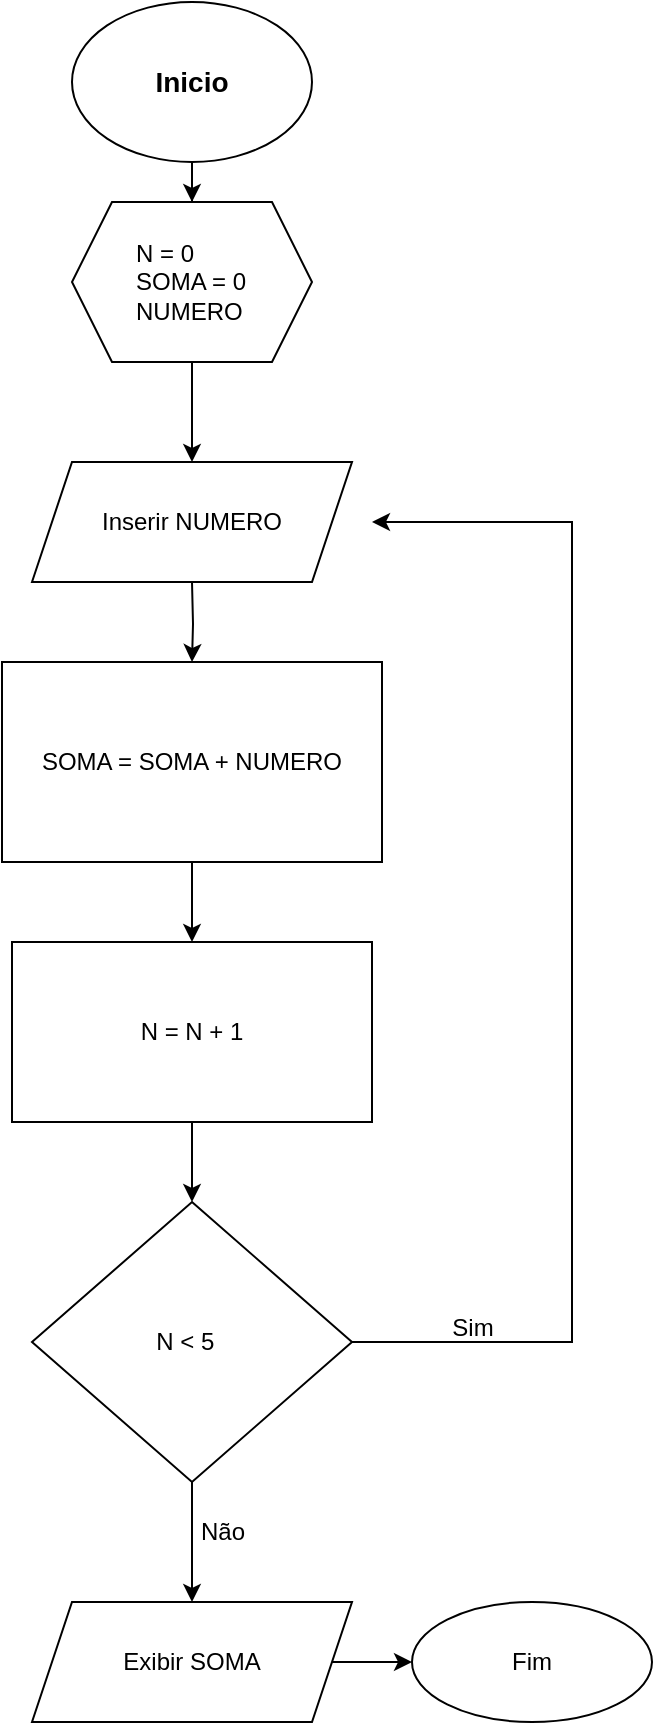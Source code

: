 <mxfile version="24.7.7">
  <diagram name="Página-1" id="Op7FiMvRSfMlOBJ0hDqU">
    <mxGraphModel dx="989" dy="542" grid="1" gridSize="10" guides="1" tooltips="1" connect="1" arrows="1" fold="1" page="1" pageScale="1" pageWidth="827" pageHeight="1169" math="0" shadow="0">
      <root>
        <mxCell id="0" />
        <mxCell id="1" parent="0" />
        <mxCell id="vdks_2UEX-QShh6Ju7JQ-2" value="" style="edgeStyle=orthogonalEdgeStyle;rounded=0;orthogonalLoop=1;jettySize=auto;html=1;" parent="1" source="f2oUN3H5Jz7DGEwyOzhw-1" target="vdks_2UEX-QShh6Ju7JQ-1" edge="1">
          <mxGeometry relative="1" as="geometry" />
        </mxCell>
        <mxCell id="f2oUN3H5Jz7DGEwyOzhw-1" value="&lt;b&gt;&lt;font style=&quot;font-size: 14px;&quot;&gt;Inicio&lt;/font&gt;&lt;/b&gt;" style="ellipse;whiteSpace=wrap;html=1;" parent="1" vertex="1">
          <mxGeometry x="230" y="10" width="120" height="80" as="geometry" />
        </mxCell>
        <mxCell id="f2oUN3H5Jz7DGEwyOzhw-2" value="Inserir NUMERO" style="shape=parallelogram;perimeter=parallelogramPerimeter;whiteSpace=wrap;html=1;fixedSize=1;" parent="1" vertex="1">
          <mxGeometry x="210" y="240" width="160" height="60" as="geometry" />
        </mxCell>
        <mxCell id="vdks_2UEX-QShh6Ju7JQ-7" value="" style="edgeStyle=orthogonalEdgeStyle;rounded=0;orthogonalLoop=1;jettySize=auto;html=1;" parent="1" source="f2oUN3H5Jz7DGEwyOzhw-3" target="vdks_2UEX-QShh6Ju7JQ-5" edge="1">
          <mxGeometry relative="1" as="geometry" />
        </mxCell>
        <mxCell id="f2oUN3H5Jz7DGEwyOzhw-3" value="N &amp;lt; 5&amp;nbsp;&amp;nbsp;" style="rhombus;whiteSpace=wrap;html=1;" parent="1" vertex="1">
          <mxGeometry x="210" y="610" width="160" height="140" as="geometry" />
        </mxCell>
        <mxCell id="f2oUN3H5Jz7DGEwyOzhw-8" value="" style="edgeStyle=orthogonalEdgeStyle;rounded=0;orthogonalLoop=1;jettySize=auto;html=1;" parent="1" target="f2oUN3H5Jz7DGEwyOzhw-7" edge="1">
          <mxGeometry relative="1" as="geometry">
            <mxPoint x="290" y="300" as="sourcePoint" />
          </mxGeometry>
        </mxCell>
        <mxCell id="f2oUN3H5Jz7DGEwyOzhw-10" value="" style="edgeStyle=orthogonalEdgeStyle;rounded=0;orthogonalLoop=1;jettySize=auto;html=1;" parent="1" source="f2oUN3H5Jz7DGEwyOzhw-7" target="f2oUN3H5Jz7DGEwyOzhw-9" edge="1">
          <mxGeometry relative="1" as="geometry" />
        </mxCell>
        <mxCell id="f2oUN3H5Jz7DGEwyOzhw-7" value="SOMA = SOMA + NUMERO" style="rounded=0;whiteSpace=wrap;html=1;" parent="1" vertex="1">
          <mxGeometry x="195" y="340" width="190" height="100" as="geometry" />
        </mxCell>
        <mxCell id="f2oUN3H5Jz7DGEwyOzhw-11" value="" style="edgeStyle=orthogonalEdgeStyle;rounded=0;orthogonalLoop=1;jettySize=auto;html=1;" parent="1" source="f2oUN3H5Jz7DGEwyOzhw-9" target="f2oUN3H5Jz7DGEwyOzhw-3" edge="1">
          <mxGeometry relative="1" as="geometry" />
        </mxCell>
        <mxCell id="f2oUN3H5Jz7DGEwyOzhw-9" value="N = N + 1" style="rounded=0;whiteSpace=wrap;html=1;" parent="1" vertex="1">
          <mxGeometry x="200" y="480" width="180" height="90" as="geometry" />
        </mxCell>
        <mxCell id="f2oUN3H5Jz7DGEwyOzhw-12" value="" style="edgeStyle=none;orthogonalLoop=1;jettySize=auto;html=1;rounded=0;" parent="1" edge="1">
          <mxGeometry width="100" relative="1" as="geometry">
            <mxPoint x="370" y="680" as="sourcePoint" />
            <mxPoint x="380" y="270" as="targetPoint" />
            <Array as="points">
              <mxPoint x="480" y="680" />
              <mxPoint x="480" y="270" />
            </Array>
          </mxGeometry>
        </mxCell>
        <mxCell id="f2oUN3H5Jz7DGEwyOzhw-13" value="Sim" style="text;html=1;align=center;verticalAlign=middle;resizable=0;points=[];autosize=1;strokeColor=none;fillColor=none;" parent="1" vertex="1">
          <mxGeometry x="410" y="658" width="40" height="30" as="geometry" />
        </mxCell>
        <mxCell id="f2oUN3H5Jz7DGEwyOzhw-18" value="Fim" style="ellipse;whiteSpace=wrap;html=1;" parent="1" vertex="1">
          <mxGeometry x="400" y="810" width="120" height="60" as="geometry" />
        </mxCell>
        <mxCell id="f2oUN3H5Jz7DGEwyOzhw-20" value="Não" style="text;html=1;align=center;verticalAlign=middle;resizable=0;points=[];autosize=1;strokeColor=none;fillColor=none;" parent="1" vertex="1">
          <mxGeometry x="280" y="760" width="50" height="30" as="geometry" />
        </mxCell>
        <mxCell id="vdks_2UEX-QShh6Ju7JQ-4" value="" style="edgeStyle=orthogonalEdgeStyle;rounded=0;orthogonalLoop=1;jettySize=auto;html=1;" parent="1" source="vdks_2UEX-QShh6Ju7JQ-1" target="f2oUN3H5Jz7DGEwyOzhw-2" edge="1">
          <mxGeometry relative="1" as="geometry" />
        </mxCell>
        <mxCell id="vdks_2UEX-QShh6Ju7JQ-1" value="&amp;nbsp; &amp;nbsp; &amp;nbsp; &amp;nbsp; &amp;nbsp;N = 0&lt;div&gt;&lt;span style=&quot;background-color: initial;&quot;&gt;&amp;nbsp; &amp;nbsp; &amp;nbsp; &amp;nbsp; &amp;nbsp;SOMA = 0&lt;/span&gt;&lt;/div&gt;&lt;div&gt;&lt;span style=&quot;background-color: initial;&quot;&gt;&amp;nbsp; &amp;nbsp; &amp;nbsp; &amp;nbsp; &amp;nbsp;NUMERO&lt;/span&gt;&lt;/div&gt;" style="shape=hexagon;perimeter=hexagonPerimeter2;whiteSpace=wrap;html=1;fixedSize=1;align=left;" parent="1" vertex="1">
          <mxGeometry x="230" y="110" width="120" height="80" as="geometry" />
        </mxCell>
        <mxCell id="vdks_2UEX-QShh6Ju7JQ-6" value="" style="edgeStyle=orthogonalEdgeStyle;rounded=0;orthogonalLoop=1;jettySize=auto;html=1;" parent="1" source="vdks_2UEX-QShh6Ju7JQ-5" target="f2oUN3H5Jz7DGEwyOzhw-18" edge="1">
          <mxGeometry relative="1" as="geometry" />
        </mxCell>
        <mxCell id="vdks_2UEX-QShh6Ju7JQ-5" value="Exibir SOMA" style="shape=parallelogram;perimeter=parallelogramPerimeter;whiteSpace=wrap;html=1;fixedSize=1;" parent="1" vertex="1">
          <mxGeometry x="210" y="810" width="160" height="60" as="geometry" />
        </mxCell>
      </root>
    </mxGraphModel>
  </diagram>
</mxfile>
